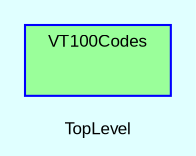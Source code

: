 digraph TopLevel {
    compound = true
    bgcolor = lightcyan1
    fontname = Arial
    fontsize = 8
    label = "TopLevel"
    node [
        fontname = Arial,
        fontsize = 8,
        color = black
    ]

    subgraph cluster_VT100Codes {
        fillcolor = palegreen1
        URL = "classes/VT100Codes.html"
        fontname = Arial
        color = blue
        label = "VT100Codes"
        style = filled
        VT100Codes [
            shape = plaintext,
            height = 0.01,
            width = 0.75,
            label = ""
        ]

    }

}

